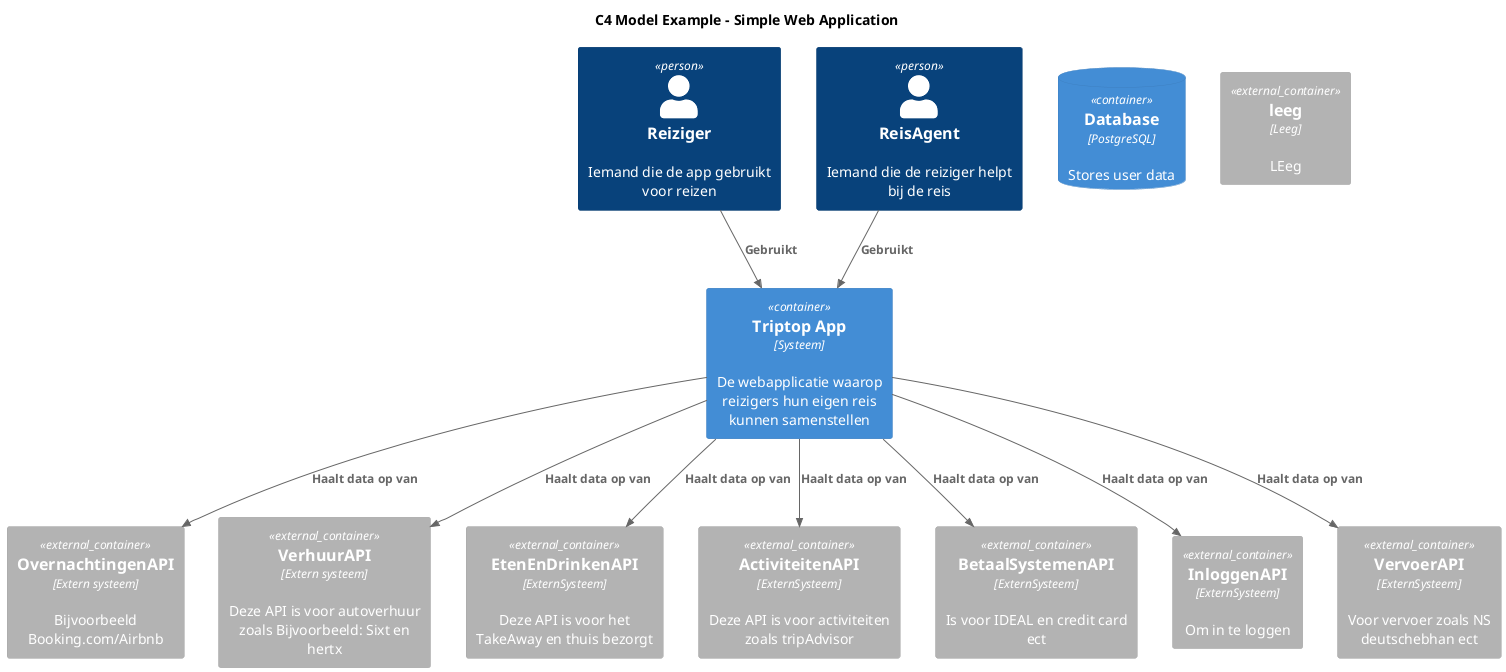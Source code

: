 @startuml
!include <C4/C4_Container>

title C4 Model Example - Simple Web Application

Person(Reiziger, "Reiziger", "Iemand die de app gebruikt voor reizen")
Person(ReisAgent, "ReisAgent", "Iemand die de reiziger helpt bij de reis")


Container(system, "Triptop App", "Systeem", "De webapplicatie waarop reizigers hun eigen reis kunnen samenstellen")
ContainerDb(db, "Database", "PostgreSQL", "Stores user data")
Container_Ext("OvernachtingenAPI", "OvernachtingenAPI", "Extern systeem","Bijvoorbeeld Booking.com/Airbnb")
Container_Ext(VerhuurAPI, "VerhuurAPI", "Extern systeem","Deze API is voor autoverhuur zoals Bijvoorbeeld: Sixt en hertx")
Container_Ext(EtenEnDrinkenAPI, "EtenEnDrinkenAPI", "ExternSysteem","Deze API is voor het TakeAway en thuis bezorgt")
Container_Ext(ActiviteitenAPI, "ActiviteitenAPI", "ExternSysteem","Deze API is voor activiteiten zoals tripAdvisor")
Container_Ext(BetaalSystemenAPI, "BetaalSystemenAPI", "ExternSysteem","Is voor IDEAL en credit card ect")
Container_Ext(InloggenAPI, "InloggenAPI", "ExternSysteem","Om in te loggen")
Container_Ext(VervoerAPI, "VervoerAPI", "ExternSysteem","Voor vervoer zoals NS deutschebhan ect")

Container_Ext(Leeg, "leeg", "Leeg","LEeg")

Rel(Reiziger,system, "Gebruikt")
Rel("ReisAgent",system, "Gebruikt")
Rel(system,OvernachtingenAPI,"Haalt data op van")
Rel(system,"VerhuurAPI","Haalt data op van" )
Rel(system,"EtenEnDrinkenAPI","Haalt data op van" )
Rel(system,"ActiviteitenAPI","Haalt data op van" )
Rel(system,"BetaalSystemenAPI","Haalt data op van" )
Rel(system,"InloggenAPI","Haalt data op van" )
Rel(system,"VervoerAPI","Haalt data op van" )



@enduml
